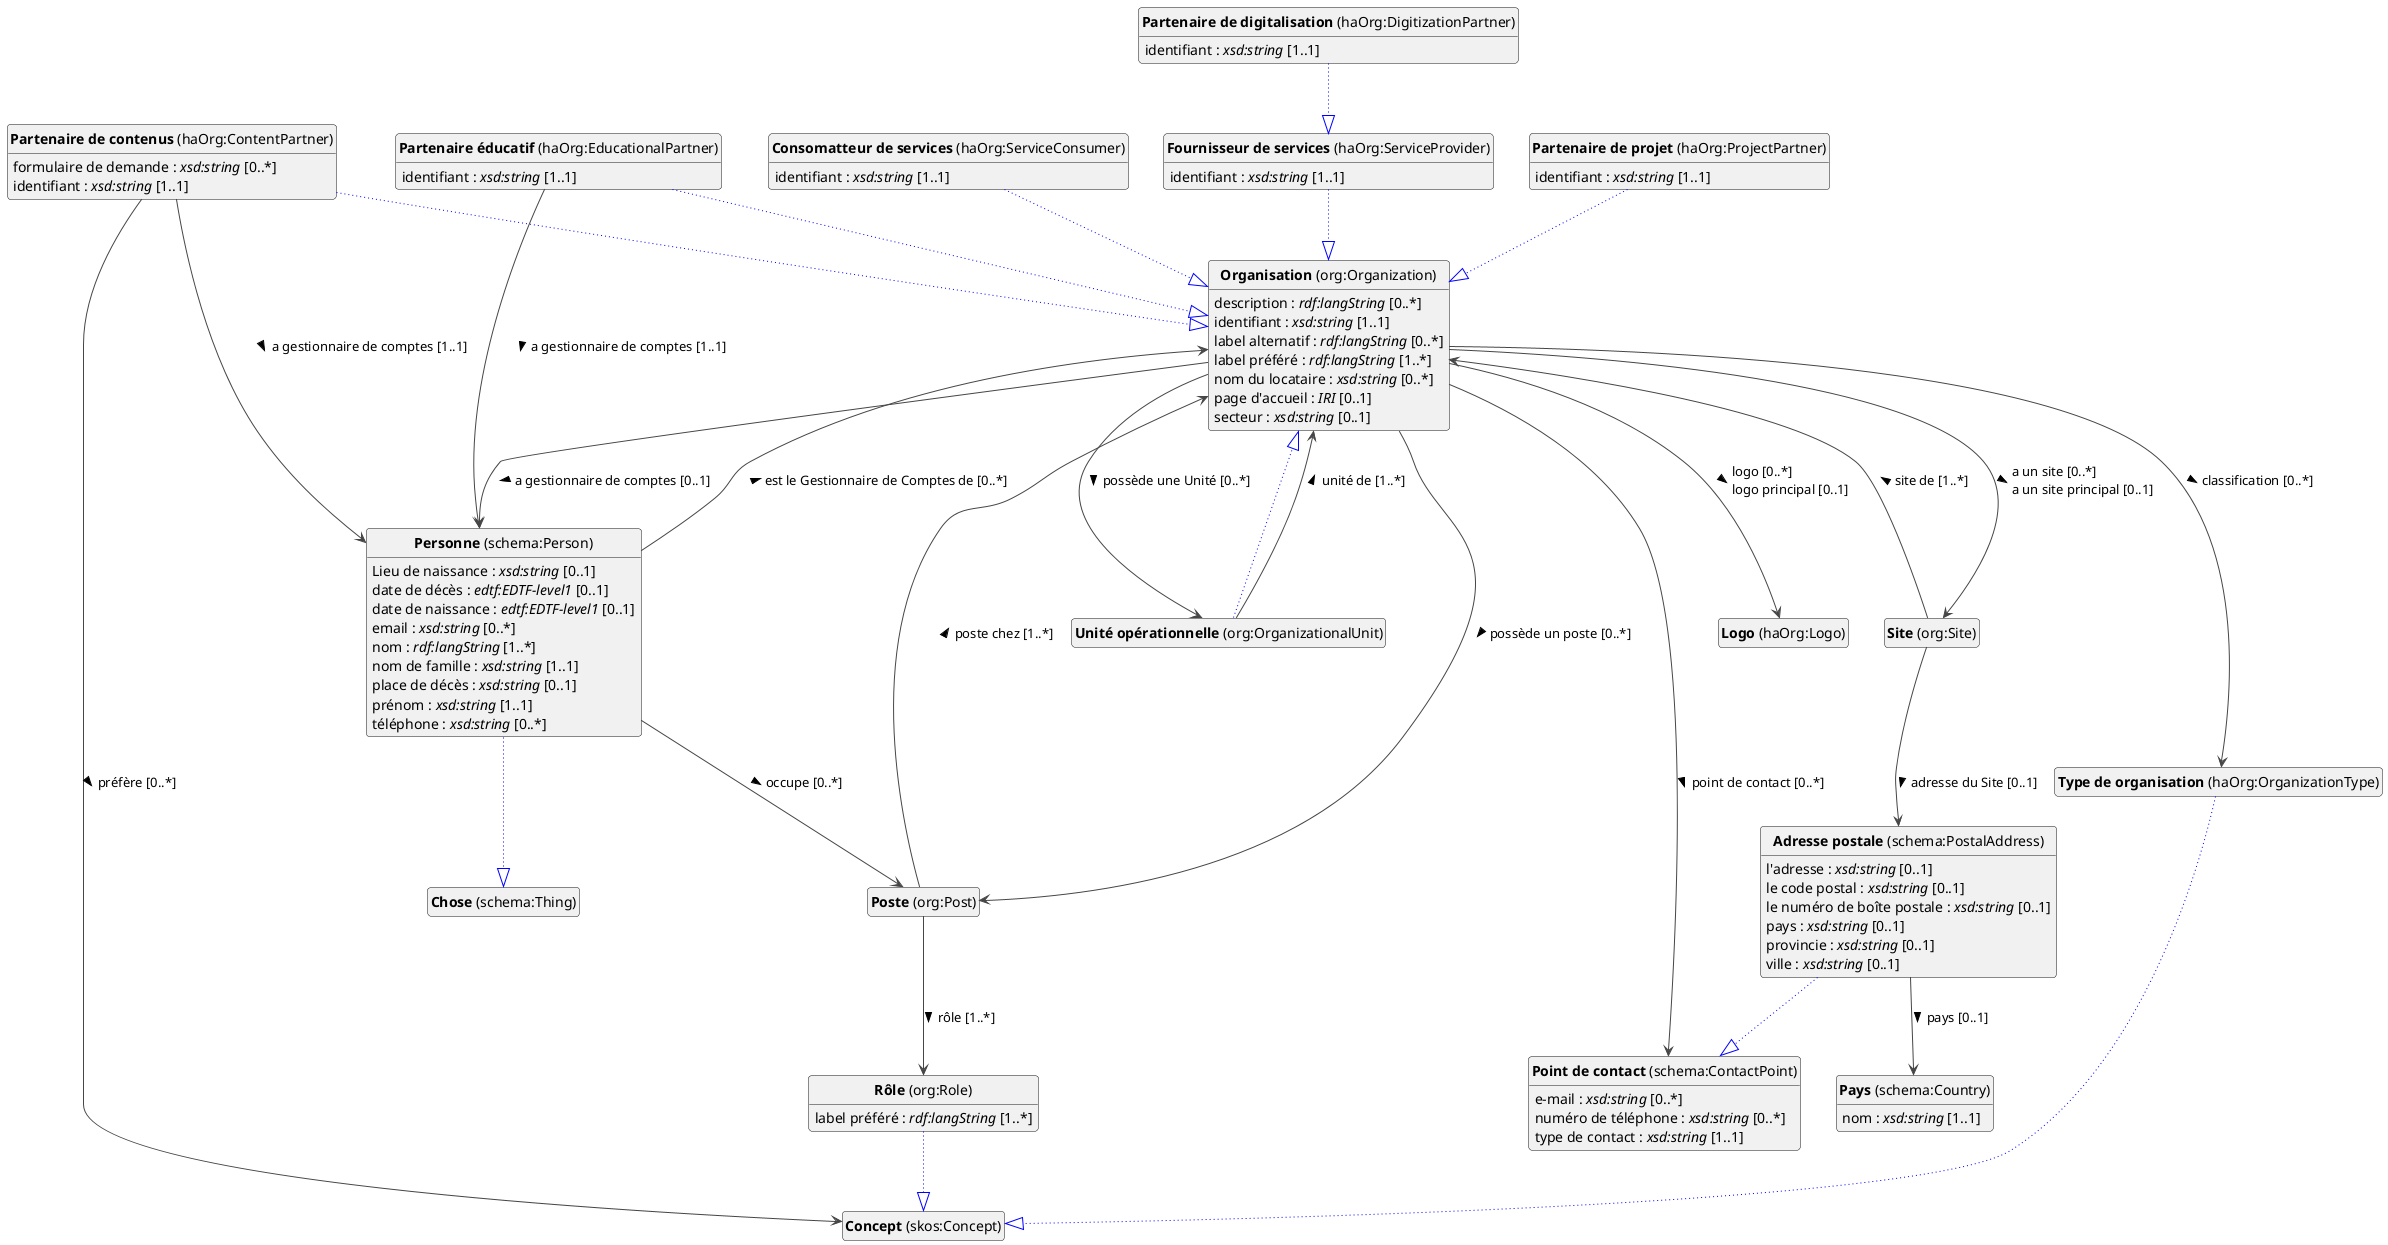 @startuml
!theme vibrant
skinparam classFontSize 14
!define LIGHTORANGE
skinparam componentStyle uml2
skinparam wrapMessageWidth 1000
skinparam wrapWidth 1000
' skinparam ArrowColor #Maroon
' Remove shadows
skinparam shadowing false
'skinparam linetype polyline
skinparam ArrowMessageAlignment left
top to bottom direction


class "<b>Adresse postale</b> (schema:PostalAddress)" as schema_PostalAddress [[#schema%3APostalAddress]]
class "<b>Point de contact</b> (schema:ContactPoint)" as schema_ContactPoint [[#schema%3AContactPoint]]
class "<b>Concept</b> (skos:Concept)" as skos_Concept [[../../terms/fr#skos%3AConcept]]
class "<b>Consomatteur de services</b> (haOrg:ServiceConsumer)" as haOrg_ServiceConsumer [[#haOrg%3AServiceConsumer]]
class "<b>Organisation</b> (org:Organization)" as org_Organization [[#org%3AOrganization]]
class "<b>Fournisseur de services</b> (haOrg:ServiceProvider)" as haOrg_ServiceProvider [[#haOrg%3AServiceProvider]]
class "<b>Organisation</b> (org:Organization)" as org_Organization [[#org%3AOrganization]]
class "<b>Logo</b> (haOrg:Logo)" as haOrg_Logo [[#haOrg%3ALogo]]
class "<b>Organisation</b> (org:Organization)" as org_Organization [[#org%3AOrganization]]
class "<b>Partenaire de contenus</b> (haOrg:ContentPartner)" as haOrg_ContentPartner [[#haOrg%3AContentPartner]]
class "<b>Organisation</b> (org:Organization)" as org_Organization [[#org%3AOrganization]]
class "<b>Partenaire de digitalisation</b> (haOrg:DigitizationPartner)" as haOrg_DigitizationPartner [[#haOrg%3ADigitizationPartner]]
class "<b>Fournisseur de services</b> (haOrg:ServiceProvider)" as haOrg_ServiceProvider [[#haOrg%3AServiceProvider]]
class "<b>Partenaire de projet</b> (haOrg:ProjectPartner)" as haOrg_ProjectPartner [[#haOrg%3AProjectPartner]]
class "<b>Organisation</b> (org:Organization)" as org_Organization [[#org%3AOrganization]]
class "<b>Partenaire éducatif</b> (haOrg:EducationalPartner)" as haOrg_EducationalPartner [[#haOrg%3AEducationalPartner]]
class "<b>Organisation</b> (org:Organization)" as org_Organization [[#org%3AOrganization]]
class "<b>Pays</b> (schema:Country)" as schema_Country [[#schema%3ACountry]]
class "<b>Personne</b> (schema:Person)" as schema_Person [[#schema%3APerson]]
class "<b>Chose</b> (schema:Thing)" as schema_Thing [[#schema%3AThing]]
class "<b>Point de contact</b> (schema:ContactPoint)" as schema_ContactPoint [[#schema%3AContactPoint]]
class "<b>Poste</b> (org:Post)" as org_Post [[#org%3APost]]
class "<b>Rôle</b> (org:Role)" as org_Role [[#org%3ARole]]
class "<b>Concept</b> (skos:Concept)" as skos_Concept [[#skos%3AConcept]]
class "<b>Site</b> (org:Site)" as org_Site [[#org%3ASite]]
class "<b>Type de organisation</b> (haOrg:OrganizationType)" as haOrg_OrganizationType [[#haOrg%3AOrganizationType]]
class "<b>Concept</b> (skos:Concept)" as skos_Concept [[#skos%3AConcept]]
class "<b>Unité opérationnelle</b> (org:OrganizationalUnit)" as org_OrganizationalUnit [[#org%3AOrganizationalUnit]]
class "<b>Organisation</b> (org:Organization)" as org_Organization [[#org%3AOrganization]]

schema_PostalAddress --|> schema_ContactPoint #blue;line.dotted;text:blue

schema_PostalAddress : l'adresse : <i>xsd:string</i> [0..1]
schema_PostalAddress : le code postal : <i>xsd:string</i> [0..1]
schema_PostalAddress : le numéro de boîte postale : <i>xsd:string</i> [0..1]
schema_PostalAddress : pays : <i>xsd:string</i> [0..1]
schema_PostalAddress : provincie : <i>xsd:string</i> [0..1]
schema_PostalAddress : ville : <i>xsd:string</i> [0..1]
schema_PostalAddress --> schema_Country :pays [0..1]  > 




haOrg_ServiceConsumer --|> org_Organization #blue;line.dotted;text:blue

haOrg_ServiceConsumer : identifiant : <i>xsd:string</i> [1..1]


haOrg_ServiceProvider --|> org_Organization #blue;line.dotted;text:blue

haOrg_ServiceProvider : identifiant : <i>xsd:string</i> [1..1]





org_Organization : description : <i>rdf:langString</i> [0..*]
org_Organization : identifiant : <i>xsd:string</i> [1..1]
org_Organization : label alternatif : <i>rdf:langString</i> [0..*]
org_Organization : label préféré : <i>rdf:langString</i> [1..*]
org_Organization : nom du locataire : <i>xsd:string</i> [0..*]
org_Organization : page d'accueil : <i>IRI</i> [0..1]
org_Organization : secteur : <i>xsd:string</i> [0..1]

org_Organization --> haOrg_Logo :logo [0..*]  \llogo principal [0..1]  > 
org_Organization --> haOrg_OrganizationType :classification [0..*]  > 
org_Organization --> org_OrganizationalUnit :possède une Unité [0..*]  > 
org_Organization --> org_Post :possède un poste [0..*]  > 
org_Organization --> org_Site :a un site [0..*]  \la un site principal [0..1]  > 

org_Organization --> schema_ContactPoint :point de contact [0..*]  > 
org_Organization --> schema_Person :a gestionnaire de comptes [0..1]  > 


haOrg_ContentPartner --|> org_Organization #blue;line.dotted;text:blue

haOrg_ContentPartner : formulaire de demande : <i>xsd:string</i> [0..*]
haOrg_ContentPartner : identifiant : <i>xsd:string</i> [1..1]
haOrg_ContentPartner --> schema_Person :a gestionnaire de comptes [1..1]  > 
haOrg_ContentPartner --> skos_Concept :préfère [0..*]  > 


haOrg_DigitizationPartner --|> haOrg_ServiceProvider #blue;line.dotted;text:blue

haOrg_DigitizationPartner : identifiant : <i>xsd:string</i> [1..1]


haOrg_ProjectPartner --|> org_Organization #blue;line.dotted;text:blue

haOrg_ProjectPartner : identifiant : <i>xsd:string</i> [1..1]


haOrg_EducationalPartner --|> org_Organization #blue;line.dotted;text:blue

haOrg_EducationalPartner : identifiant : <i>xsd:string</i> [1..1]
haOrg_EducationalPartner --> schema_Person :a gestionnaire de comptes [1..1]  > 



schema_Country : nom : <i>xsd:string</i> [1..1]


schema_Person --|> schema_Thing #blue;line.dotted;text:blue

schema_Person : Lieu de naissance : <i>xsd:string</i> [0..1]
schema_Person : date de décès : <i>edtf:EDTF-level1</i> [0..1]
schema_Person : date de naissance : <i>edtf:EDTF-level1</i> [0..1]
schema_Person : email : <i>xsd:string</i> [0..*]
schema_Person : nom : <i>rdf:langString</i> [1..*]
schema_Person : nom de famille : <i>xsd:string</i> [1..1]
schema_Person : place de décès : <i>xsd:string</i> [0..1]
schema_Person : prénom : <i>xsd:string</i> [1..1]
schema_Person : téléphone : <i>xsd:string</i> [0..*]

schema_Person --> org_Organization :est le Gestionnaire de Comptes de [0..*]  > 
schema_Person --> org_Post :occupe [0..*]  > 




schema_ContactPoint : e-mail : <i>xsd:string</i> [0..*]
schema_ContactPoint : numéro de téléphone : <i>xsd:string</i> [0..*]
schema_ContactPoint : type de contact : <i>xsd:string</i> [1..1]



org_Post --> org_Organization :poste chez [1..*]  > 
org_Post --> org_Role :rôle [1..*]  > 

org_Role --|> skos_Concept #blue;line.dotted;text:blue

org_Role : label préféré : <i>rdf:langString</i> [1..*]



org_Site --> org_Organization :site de [1..*]  > 
org_Site --> schema_PostalAddress :adresse du Site [0..1]  > 

haOrg_OrganizationType --|> skos_Concept #blue;line.dotted;text:blue


org_OrganizationalUnit --|> org_Organization #blue;line.dotted;text:blue

org_OrganizationalUnit --> org_Organization :unité de [1..*]  > 


hide circle
hide methods
hide empty members
@enduml


